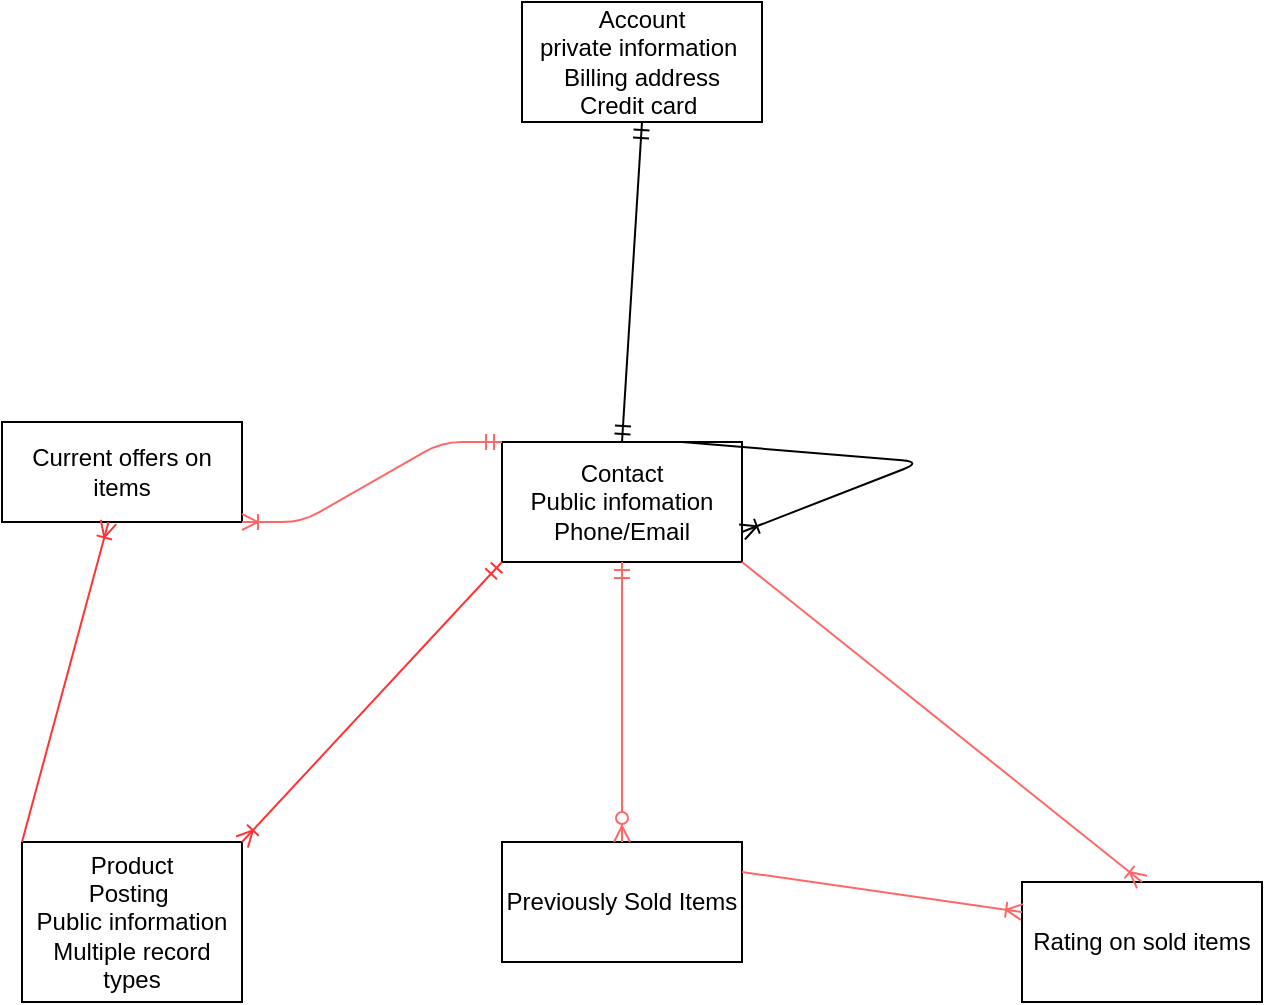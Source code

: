 <mxfile version="14.8.0" type="device"><diagram id="BR0-LtlyhWBHeIznLLP7" name="Page-1"><mxGraphModel dx="1246" dy="833" grid="1" gridSize="10" guides="1" tooltips="1" connect="1" arrows="1" fold="1" page="1" pageScale="1" pageWidth="850" pageHeight="1100" math="0" shadow="0"><root><mxCell id="0"/><mxCell id="1" parent="0"/><mxCell id="o5oCx6x1yMZYfymn0qrw-1" value="Account&lt;br&gt;private information&amp;nbsp;&lt;br&gt;Billing address&lt;br&gt;Credit card&amp;nbsp;" style="rounded=0;whiteSpace=wrap;html=1;" parent="1" vertex="1"><mxGeometry x="340" y="80" width="120" height="60" as="geometry"/></mxCell><mxCell id="o5oCx6x1yMZYfymn0qrw-2" value="Product&lt;br&gt;Posting&amp;nbsp;&lt;br&gt;Public information&lt;br&gt;Multiple record types" style="rounded=0;whiteSpace=wrap;html=1;" parent="1" vertex="1"><mxGeometry x="90" y="500" width="110" height="80" as="geometry"/></mxCell><mxCell id="o5oCx6x1yMZYfymn0qrw-3" value="Rating on sold items" style="rounded=0;whiteSpace=wrap;html=1;" parent="1" vertex="1"><mxGeometry x="590" y="520" width="120" height="60" as="geometry"/></mxCell><mxCell id="o5oCx6x1yMZYfymn0qrw-6" value="Current offers on items&lt;br&gt;" style="rounded=0;whiteSpace=wrap;html=1;" parent="1" vertex="1"><mxGeometry x="80" y="290" width="120" height="50" as="geometry"/></mxCell><mxCell id="o5oCx6x1yMZYfymn0qrw-9" value="Previously Sold Items&lt;br&gt;" style="rounded=0;whiteSpace=wrap;html=1;" parent="1" vertex="1"><mxGeometry x="330" y="500" width="120" height="60" as="geometry"/></mxCell><mxCell id="o5oCx6x1yMZYfymn0qrw-16" value="Contact&lt;br&gt;Public infomation&lt;br&gt;Phone/Email" style="rounded=0;whiteSpace=wrap;html=1;" parent="1" vertex="1"><mxGeometry x="330" y="300" width="120" height="60" as="geometry"/></mxCell><mxCell id="o5oCx6x1yMZYfymn0qrw-44" value="" style="edgeStyle=entityRelationEdgeStyle;fontSize=12;html=1;endArrow=ERoneToMany;startArrow=ERmandOne;strokeColor=#FF6666;exitX=0;exitY=0;exitDx=0;exitDy=0;entryX=1;entryY=1;entryDx=0;entryDy=0;" parent="1" source="o5oCx6x1yMZYfymn0qrw-16" target="o5oCx6x1yMZYfymn0qrw-6" edge="1"><mxGeometry width="100" height="100" relative="1" as="geometry"><mxPoint x="300" y="350" as="sourcePoint"/><mxPoint x="250" y="290" as="targetPoint"/></mxGeometry></mxCell><mxCell id="o5oCx6x1yMZYfymn0qrw-46" value="" style="fontSize=12;html=1;endArrow=ERoneToMany;strokeColor=#FF6666;entryX=0.5;entryY=0;entryDx=0;entryDy=0;exitX=1;exitY=1;exitDx=0;exitDy=0;" parent="1" source="o5oCx6x1yMZYfymn0qrw-16" target="o5oCx6x1yMZYfymn0qrw-3" edge="1"><mxGeometry width="100" height="100" relative="1" as="geometry"><mxPoint x="420" y="390" as="sourcePoint"/><mxPoint x="600" y="370" as="targetPoint"/></mxGeometry></mxCell><mxCell id="o5oCx6x1yMZYfymn0qrw-53" value="" style="fontSize=12;html=1;endArrow=ERmandOne;startArrow=ERmandOne;strokeColor=#000000;entryX=0.5;entryY=1;entryDx=0;entryDy=0;exitX=0.5;exitY=0;exitDx=0;exitDy=0;" parent="1" source="o5oCx6x1yMZYfymn0qrw-16" target="o5oCx6x1yMZYfymn0qrw-1" edge="1"><mxGeometry width="100" height="100" relative="1" as="geometry"><mxPoint x="400" y="280" as="sourcePoint"/><mxPoint x="750" y="160" as="targetPoint"/></mxGeometry></mxCell><mxCell id="o5oCx6x1yMZYfymn0qrw-54" value="" style="fontSize=12;html=1;endArrow=ERzeroToMany;startArrow=ERmandOne;strokeColor=#FF6666;exitX=0.5;exitY=1;exitDx=0;exitDy=0;" parent="1" source="o5oCx6x1yMZYfymn0qrw-16" target="o5oCx6x1yMZYfymn0qrw-9" edge="1"><mxGeometry width="100" height="100" relative="1" as="geometry"><mxPoint x="500" y="440" as="sourcePoint"/><mxPoint x="420" y="470" as="targetPoint"/></mxGeometry></mxCell><mxCell id="o5oCx6x1yMZYfymn0qrw-55" value="" style="fontSize=12;html=1;endArrow=ERoneToMany;strokeColor=#FF6666;entryX=0;entryY=0.25;entryDx=0;entryDy=0;exitX=1;exitY=0.25;exitDx=0;exitDy=0;" parent="1" source="o5oCx6x1yMZYfymn0qrw-9" target="o5oCx6x1yMZYfymn0qrw-3" edge="1"><mxGeometry width="100" height="100" relative="1" as="geometry"><mxPoint x="460" y="370" as="sourcePoint"/><mxPoint x="620" y="550" as="targetPoint"/></mxGeometry></mxCell><mxCell id="o5oCx6x1yMZYfymn0qrw-56" value="" style="fontSize=12;html=1;endArrow=ERoneToMany;strokeColor=#FF3333;exitX=0;exitY=0;exitDx=0;exitDy=0;" parent="1" source="o5oCx6x1yMZYfymn0qrw-2" target="o5oCx6x1yMZYfymn0qrw-6" edge="1"><mxGeometry width="100" height="100" relative="1" as="geometry"><mxPoint x="180" y="470" as="sourcePoint"/><mxPoint x="410" y="370" as="targetPoint"/></mxGeometry></mxCell><mxCell id="o5oCx6x1yMZYfymn0qrw-59" value="" style="fontSize=12;html=1;endArrow=ERoneToMany;startArrow=ERmandOne;strokeColor=#FF3333;entryX=1;entryY=0;entryDx=0;entryDy=0;exitX=0;exitY=1;exitDx=0;exitDy=0;" parent="1" source="o5oCx6x1yMZYfymn0qrw-16" target="o5oCx6x1yMZYfymn0qrw-2" edge="1"><mxGeometry width="100" height="100" relative="1" as="geometry"><mxPoint x="280" y="390" as="sourcePoint"/><mxPoint x="410" y="370" as="targetPoint"/></mxGeometry></mxCell><mxCell id="o5oCx6x1yMZYfymn0qrw-60" value="" style="fontSize=12;html=1;endArrow=ERoneToMany;strokeColor=#000000;exitX=0.75;exitY=0;exitDx=0;exitDy=0;edgeStyle=elbowEdgeStyle;entryX=1;entryY=0.75;entryDx=0;entryDy=0;" parent="1" source="o5oCx6x1yMZYfymn0qrw-16" target="o5oCx6x1yMZYfymn0qrw-16" edge="1"><mxGeometry width="100" height="100" relative="1" as="geometry"><mxPoint x="310" y="470" as="sourcePoint"/><mxPoint x="570" y="340" as="targetPoint"/><Array as="points"><mxPoint x="540" y="310"/></Array></mxGeometry></mxCell></root></mxGraphModel></diagram></mxfile>